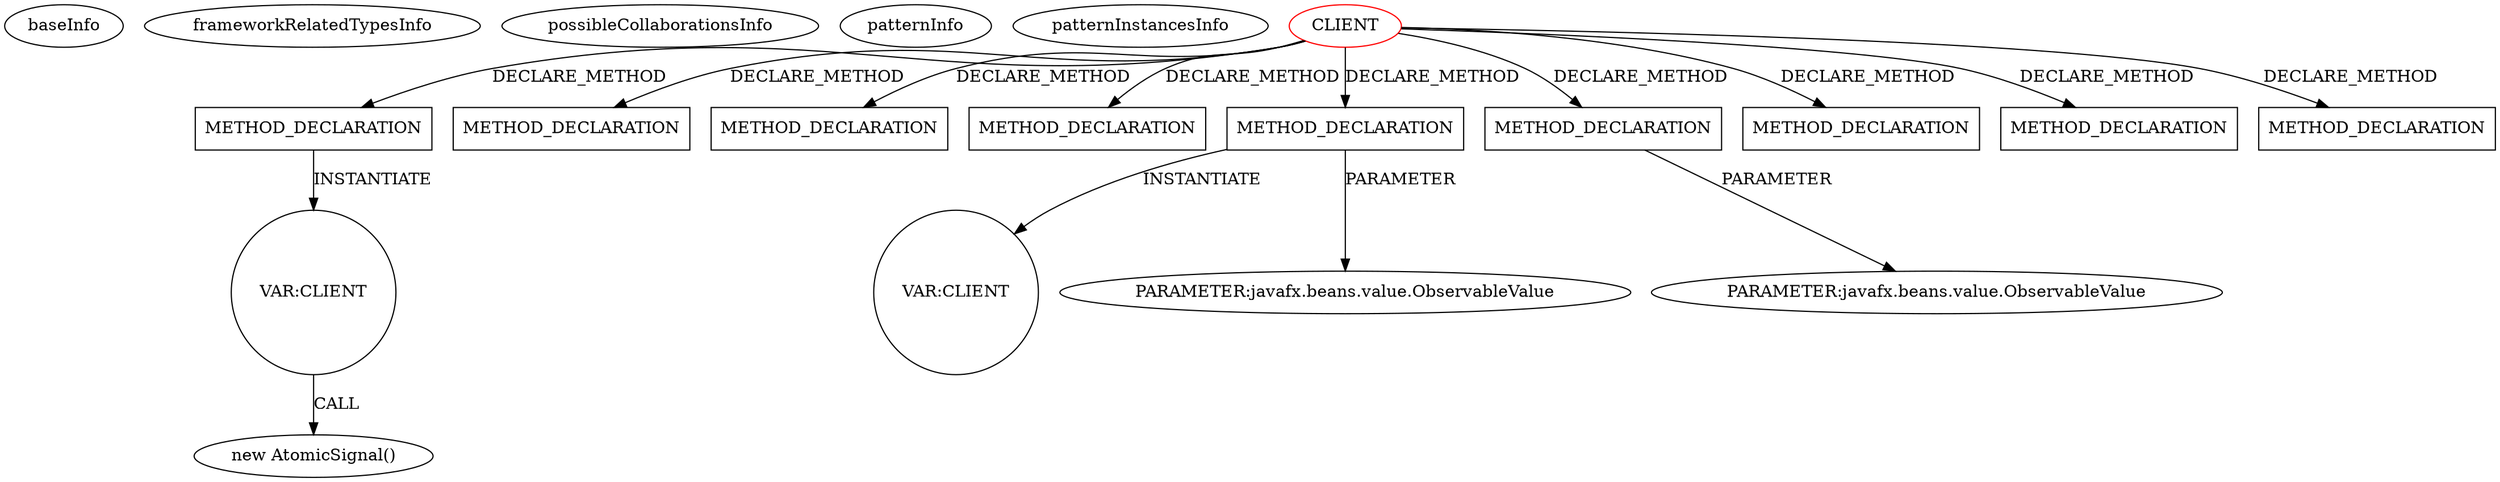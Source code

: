 digraph {
baseInfo[graphId=3236,category="pattern",isAnonymous=false,possibleRelation=false]
frameworkRelatedTypesInfo[]
possibleCollaborationsInfo[]
patternInfo[frequency=2.0,patternRootClient=0]
patternInstancesInfo[0="dimituri-milk~/dimituri-milk/milk-master/milk-core/src/main/java/lv/dimituri/milk/core/Folds.java~Folds~2471",1="dimituri-milk~/dimituri-milk/milk-master/milk-core/src/main/java/lv/dimituri/milk/core/Filters.java~Filters~2472"]
23[label="new AtomicSignal()",vertexType="CONSTRUCTOR_CALL",isFrameworkType=false]
24[label="VAR:CLIENT",vertexType="VARIABLE_EXPRESION",isFrameworkType=false,shape=circle]
19[label="METHOD_DECLARATION",vertexType="CLIENT_METHOD_DECLARATION",isFrameworkType=false,shape=box]
0[label="CLIENT",vertexType="ROOT_CLIENT_CLASS_DECLARATION",isFrameworkType=false,color=red]
2[label="METHOD_DECLARATION",vertexType="CLIENT_METHOD_DECLARATION",isFrameworkType=false,shape=box]
57[label="METHOD_DECLARATION",vertexType="CLIENT_METHOD_DECLARATION",isFrameworkType=false,shape=box]
67[label="METHOD_DECLARATION",vertexType="CLIENT_METHOD_DECLARATION",isFrameworkType=false,shape=box]
35[label="METHOD_DECLARATION",vertexType="CLIENT_METHOD_DECLARATION",isFrameworkType=false,shape=box]
63[label="METHOD_DECLARATION",vertexType="CLIENT_METHOD_DECLARATION",isFrameworkType=false,shape=box]
59[label="METHOD_DECLARATION",vertexType="CLIENT_METHOD_DECLARATION",isFrameworkType=false,shape=box]
26[label="METHOD_DECLARATION",vertexType="CLIENT_METHOD_DECLARATION",isFrameworkType=false,shape=box]
44[label="METHOD_DECLARATION",vertexType="CLIENT_METHOD_DECLARATION",isFrameworkType=false,shape=box]
42[label="VAR:CLIENT",vertexType="VARIABLE_EXPRESION",isFrameworkType=false,shape=circle]
39[label="PARAMETER:javafx.beans.value.ObservableValue",vertexType="PARAMETER_DECLARATION",isFrameworkType=false]
65[label="PARAMETER:javafx.beans.value.ObservableValue",vertexType="PARAMETER_DECLARATION",isFrameworkType=false]
0->44[label="DECLARE_METHOD"]
0->63[label="DECLARE_METHOD"]
24->23[label="CALL"]
0->26[label="DECLARE_METHOD"]
0->2[label="DECLARE_METHOD"]
0->67[label="DECLARE_METHOD"]
0->35[label="DECLARE_METHOD"]
63->65[label="PARAMETER"]
19->24[label="INSTANTIATE"]
0->57[label="DECLARE_METHOD"]
35->42[label="INSTANTIATE"]
0->59[label="DECLARE_METHOD"]
35->39[label="PARAMETER"]
0->19[label="DECLARE_METHOD"]
}
